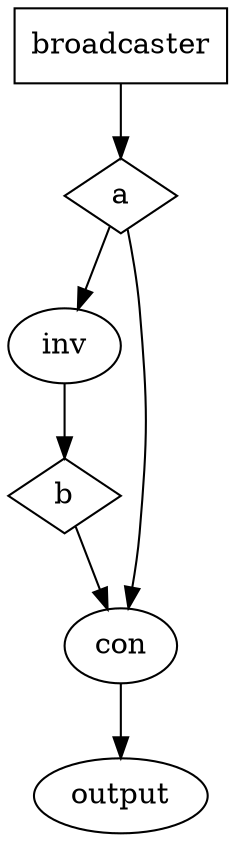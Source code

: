 digraph G {
a, b [shape=diamond]
broadcaster [shape=rectangle]

broadcaster -> a
a -> inv, con
inv -> b
b -> con
con -> output
}